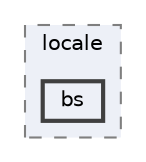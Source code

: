 digraph "C:/Users/LukeMabie/documents/Development/Password_Saver_Using_Django-master/venv/Lib/site-packages/django/conf/locale/bs"
{
 // LATEX_PDF_SIZE
  bgcolor="transparent";
  edge [fontname=Helvetica,fontsize=10,labelfontname=Helvetica,labelfontsize=10];
  node [fontname=Helvetica,fontsize=10,shape=box,height=0.2,width=0.4];
  compound=true
  subgraph clusterdir_6ae4708f427b9ff73e5313b131df1071 {
    graph [ bgcolor="#edf0f7", pencolor="grey50", label="locale", fontname=Helvetica,fontsize=10 style="filled,dashed", URL="dir_6ae4708f427b9ff73e5313b131df1071.html",tooltip=""]
  dir_0bf10b6fbde6e325319966ea690ff953 [label="bs", fillcolor="#edf0f7", color="grey25", style="filled,bold", URL="dir_0bf10b6fbde6e325319966ea690ff953.html",tooltip=""];
  }
}
